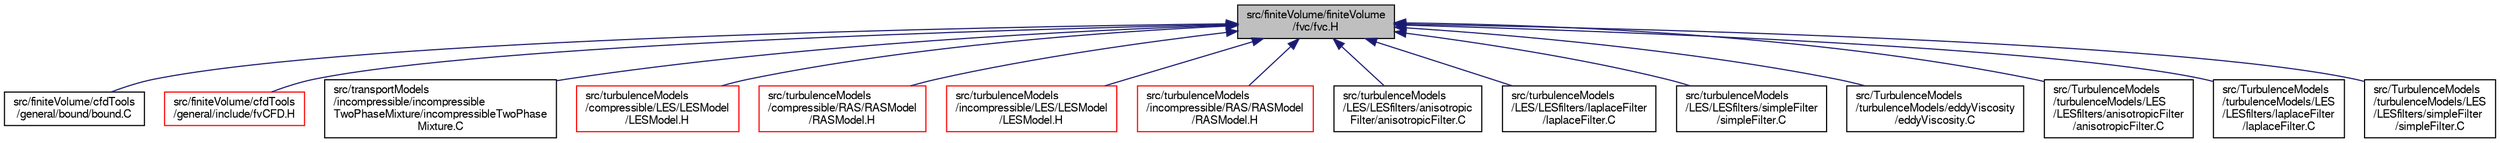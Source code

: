 digraph "src/finiteVolume/finiteVolume/fvc/fvc.H"
{
  bgcolor="transparent";
  edge [fontname="FreeSans",fontsize="10",labelfontname="FreeSans",labelfontsize="10"];
  node [fontname="FreeSans",fontsize="10",shape=record];
  Node156 [label="src/finiteVolume/finiteVolume\l/fvc/fvc.H",height=0.2,width=0.4,color="black", fillcolor="grey75", style="filled", fontcolor="black"];
  Node156 -> Node157 [dir="back",color="midnightblue",fontsize="10",style="solid",fontname="FreeSans"];
  Node157 [label="src/finiteVolume/cfdTools\l/general/bound/bound.C",height=0.2,width=0.4,color="black",URL="$a01208.html"];
  Node156 -> Node158 [dir="back",color="midnightblue",fontsize="10",style="solid",fontname="FreeSans"];
  Node158 [label="src/finiteVolume/cfdTools\l/general/include/fvCFD.H",height=0.2,width=0.4,color="red",URL="$a01232.html"];
  Node156 -> Node182 [dir="back",color="midnightblue",fontsize="10",style="solid",fontname="FreeSans"];
  Node182 [label="src/transportModels\l/incompressible/incompressible\lTwoPhaseMixture/incompressibleTwoPhase\lMixture.C",height=0.2,width=0.4,color="black",URL="$a16808.html"];
  Node156 -> Node183 [dir="back",color="midnightblue",fontsize="10",style="solid",fontname="FreeSans"];
  Node183 [label="src/turbulenceModels\l/compressible/LES/LESModel\l/LESModel.H",height=0.2,width=0.4,color="red",URL="$a39830.html"];
  Node156 -> Node185 [dir="back",color="midnightblue",fontsize="10",style="solid",fontname="FreeSans"];
  Node185 [label="src/turbulenceModels\l/compressible/RAS/RASModel\l/RASModel.H",height=0.2,width=0.4,color="red",URL="$a40196.html"];
  Node156 -> Node187 [dir="back",color="midnightblue",fontsize="10",style="solid",fontname="FreeSans"];
  Node187 [label="src/turbulenceModels\l/incompressible/LES/LESModel\l/LESModel.H",height=0.2,width=0.4,color="red",URL="$a39833.html"];
  Node156 -> Node199 [dir="back",color="midnightblue",fontsize="10",style="solid",fontname="FreeSans"];
  Node199 [label="src/turbulenceModels\l/incompressible/RAS/RASModel\l/RASModel.H",height=0.2,width=0.4,color="red",URL="$a40199.html"];
  Node156 -> Node202 [dir="back",color="midnightblue",fontsize="10",style="solid",fontname="FreeSans"];
  Node202 [label="src/turbulenceModels\l/LES/LESfilters/anisotropic\lFilter/anisotropicFilter.C",height=0.2,width=0.4,color="black",URL="$a40520.html"];
  Node156 -> Node203 [dir="back",color="midnightblue",fontsize="10",style="solid",fontname="FreeSans"];
  Node203 [label="src/turbulenceModels\l/LES/LESfilters/laplaceFilter\l/laplaceFilter.C",height=0.2,width=0.4,color="black",URL="$a40532.html"];
  Node156 -> Node204 [dir="back",color="midnightblue",fontsize="10",style="solid",fontname="FreeSans"];
  Node204 [label="src/turbulenceModels\l/LES/LESfilters/simpleFilter\l/simpleFilter.C",height=0.2,width=0.4,color="black",URL="$a40556.html"];
  Node156 -> Node205 [dir="back",color="midnightblue",fontsize="10",style="solid",fontname="FreeSans"];
  Node205 [label="src/TurbulenceModels\l/turbulenceModels/eddyViscosity\l/eddyViscosity.C",height=0.2,width=0.4,color="black",URL="$a17765.html"];
  Node156 -> Node206 [dir="back",color="midnightblue",fontsize="10",style="solid",fontname="FreeSans"];
  Node206 [label="src/TurbulenceModels\l/turbulenceModels/LES\l/LESfilters/anisotropicFilter\l/anisotropicFilter.C",height=0.2,width=0.4,color="black",URL="$a40523.html"];
  Node156 -> Node207 [dir="back",color="midnightblue",fontsize="10",style="solid",fontname="FreeSans"];
  Node207 [label="src/TurbulenceModels\l/turbulenceModels/LES\l/LESfilters/laplaceFilter\l/laplaceFilter.C",height=0.2,width=0.4,color="black",URL="$a40535.html"];
  Node156 -> Node208 [dir="back",color="midnightblue",fontsize="10",style="solid",fontname="FreeSans"];
  Node208 [label="src/TurbulenceModels\l/turbulenceModels/LES\l/LESfilters/simpleFilter\l/simpleFilter.C",height=0.2,width=0.4,color="black",URL="$a40559.html"];
}
